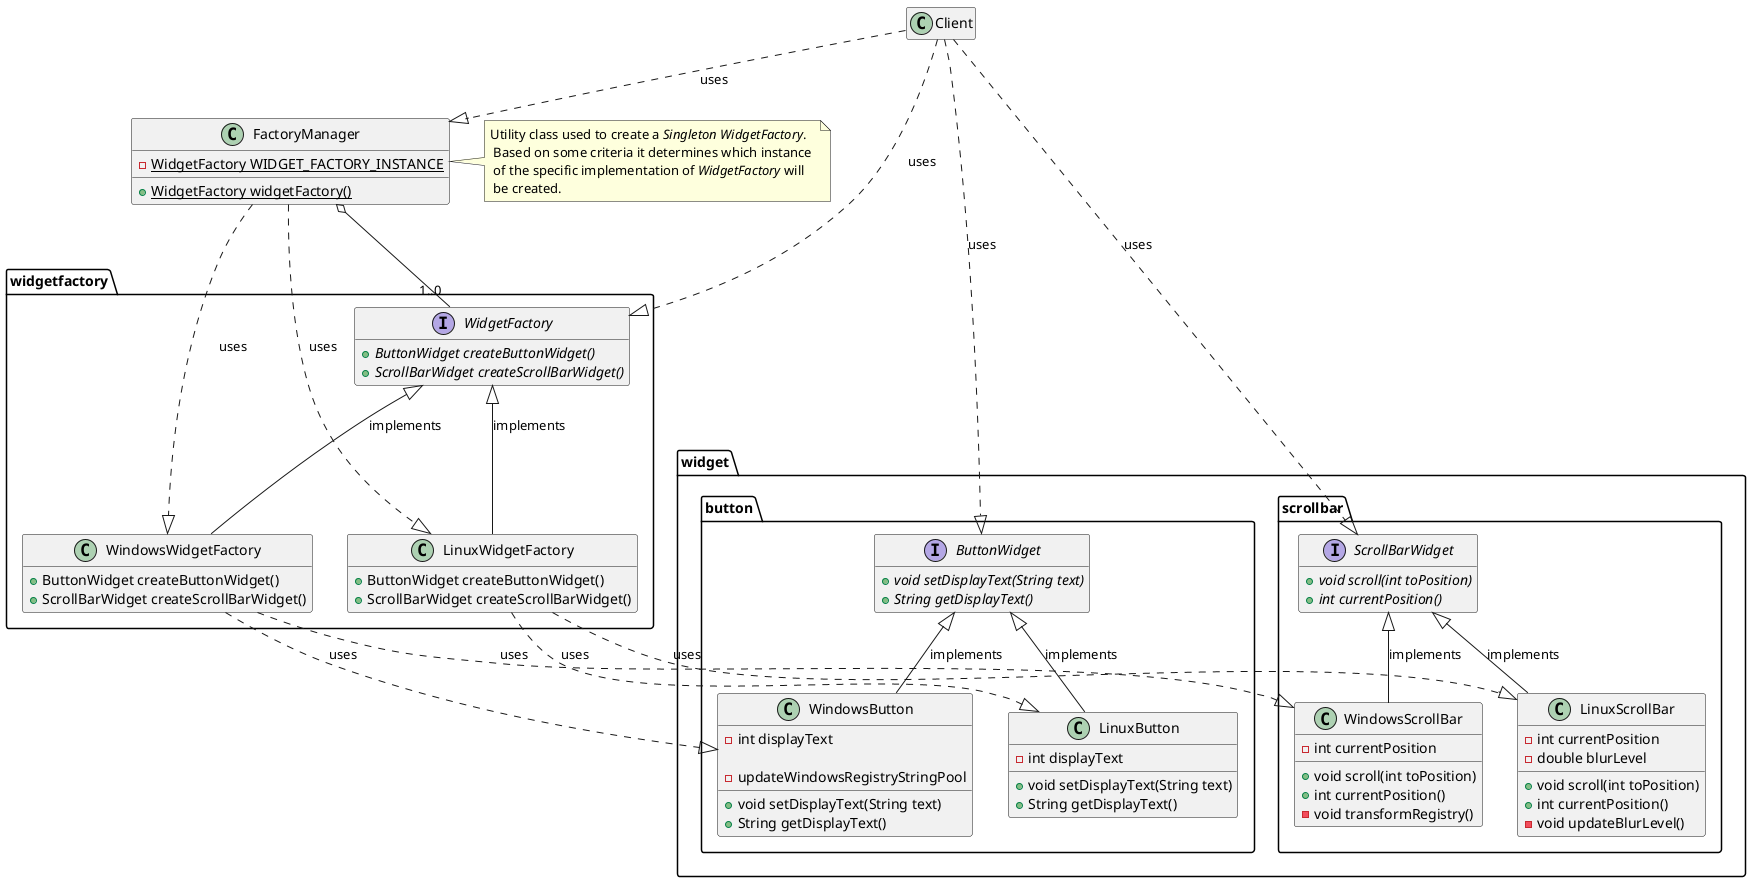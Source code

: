 @startuml
package widgetfactory {
    interface WidgetFactory {
        + {abstract} ButtonWidget createButtonWidget()
        + {abstract} ScrollBarWidget createScrollBarWidget()
    }
    class LinuxWidgetFactory {
        + ButtonWidget createButtonWidget()
        + ScrollBarWidget createScrollBarWidget()
    }
    class WindowsWidgetFactory {
        + ButtonWidget createButtonWidget()
        + ScrollBarWidget createScrollBarWidget()
    }

    WidgetFactory <|-- LinuxWidgetFactory : implements
    WidgetFactory <|-- WindowsWidgetFactory : implements
}

package widget {
    package scrollbar {
        interface ScrollBarWidget {
            + {abstract} void scroll(int toPosition)
            + {abstract} int currentPosition()
        }
        class LinuxScrollBar {
            - int currentPosition
            - double blurLevel

            + void scroll(int toPosition)
            + int currentPosition()
            - void updateBlurLevel()
        }
        class WindowsScrollBar {
            - int currentPosition

            + void scroll(int toPosition)
            + int currentPosition()
            - void transformRegistry()
        }
    }
    package button {
        interface ButtonWidget {
            + {abstract} void setDisplayText(String text)
            + {abstract} String getDisplayText()
        }
        class LinuxButton {
            - int displayText

            + void setDisplayText(String text)
            + String getDisplayText()
        }

        class WindowsButton {
            - int displayText

            + void setDisplayText(String text)
            + String getDisplayText()
            - updateWindowsRegistryStringPool
        }
    }
}

ScrollBarWidget <|-- LinuxScrollBar : implements
ButtonWidget <|-- LinuxButton : implements

ScrollBarWidget <|-- WindowsScrollBar : implements
ButtonWidget <|-- WindowsButton : implements

class FactoryManager {
    - {static} WidgetFactory WIDGET_FACTORY_INSTANCE

    + {static} WidgetFactory widgetFactory()
}
class FactoryManager
note right: Utility class used to create a <i>Singleton</i> <i>WidgetFactory</i>. \n Based on some criteria it determines which instance \n of the specific implementation of <i>WidgetFactory</i> will \n be created.

WindowsWidgetFactory ..|> WindowsButton : uses
WindowsWidgetFactory ..|> WindowsScrollBar : uses

LinuxWidgetFactory ..|> LinuxButton : uses
LinuxWidgetFactory ..|> LinuxScrollBar : uses

FactoryManager o-- "1..0" WidgetFactory
FactoryManager ..|> LinuxWidgetFactory : uses
FactoryManager ..|> WindowsWidgetFactory : uses

class Client

Client ..|> FactoryManager : uses
Client ..|> ButtonWidget : uses
Client ..|> ScrollBarWidget : uses
Client ..|> WidgetFactory : uses

hide empty members
@enduml
